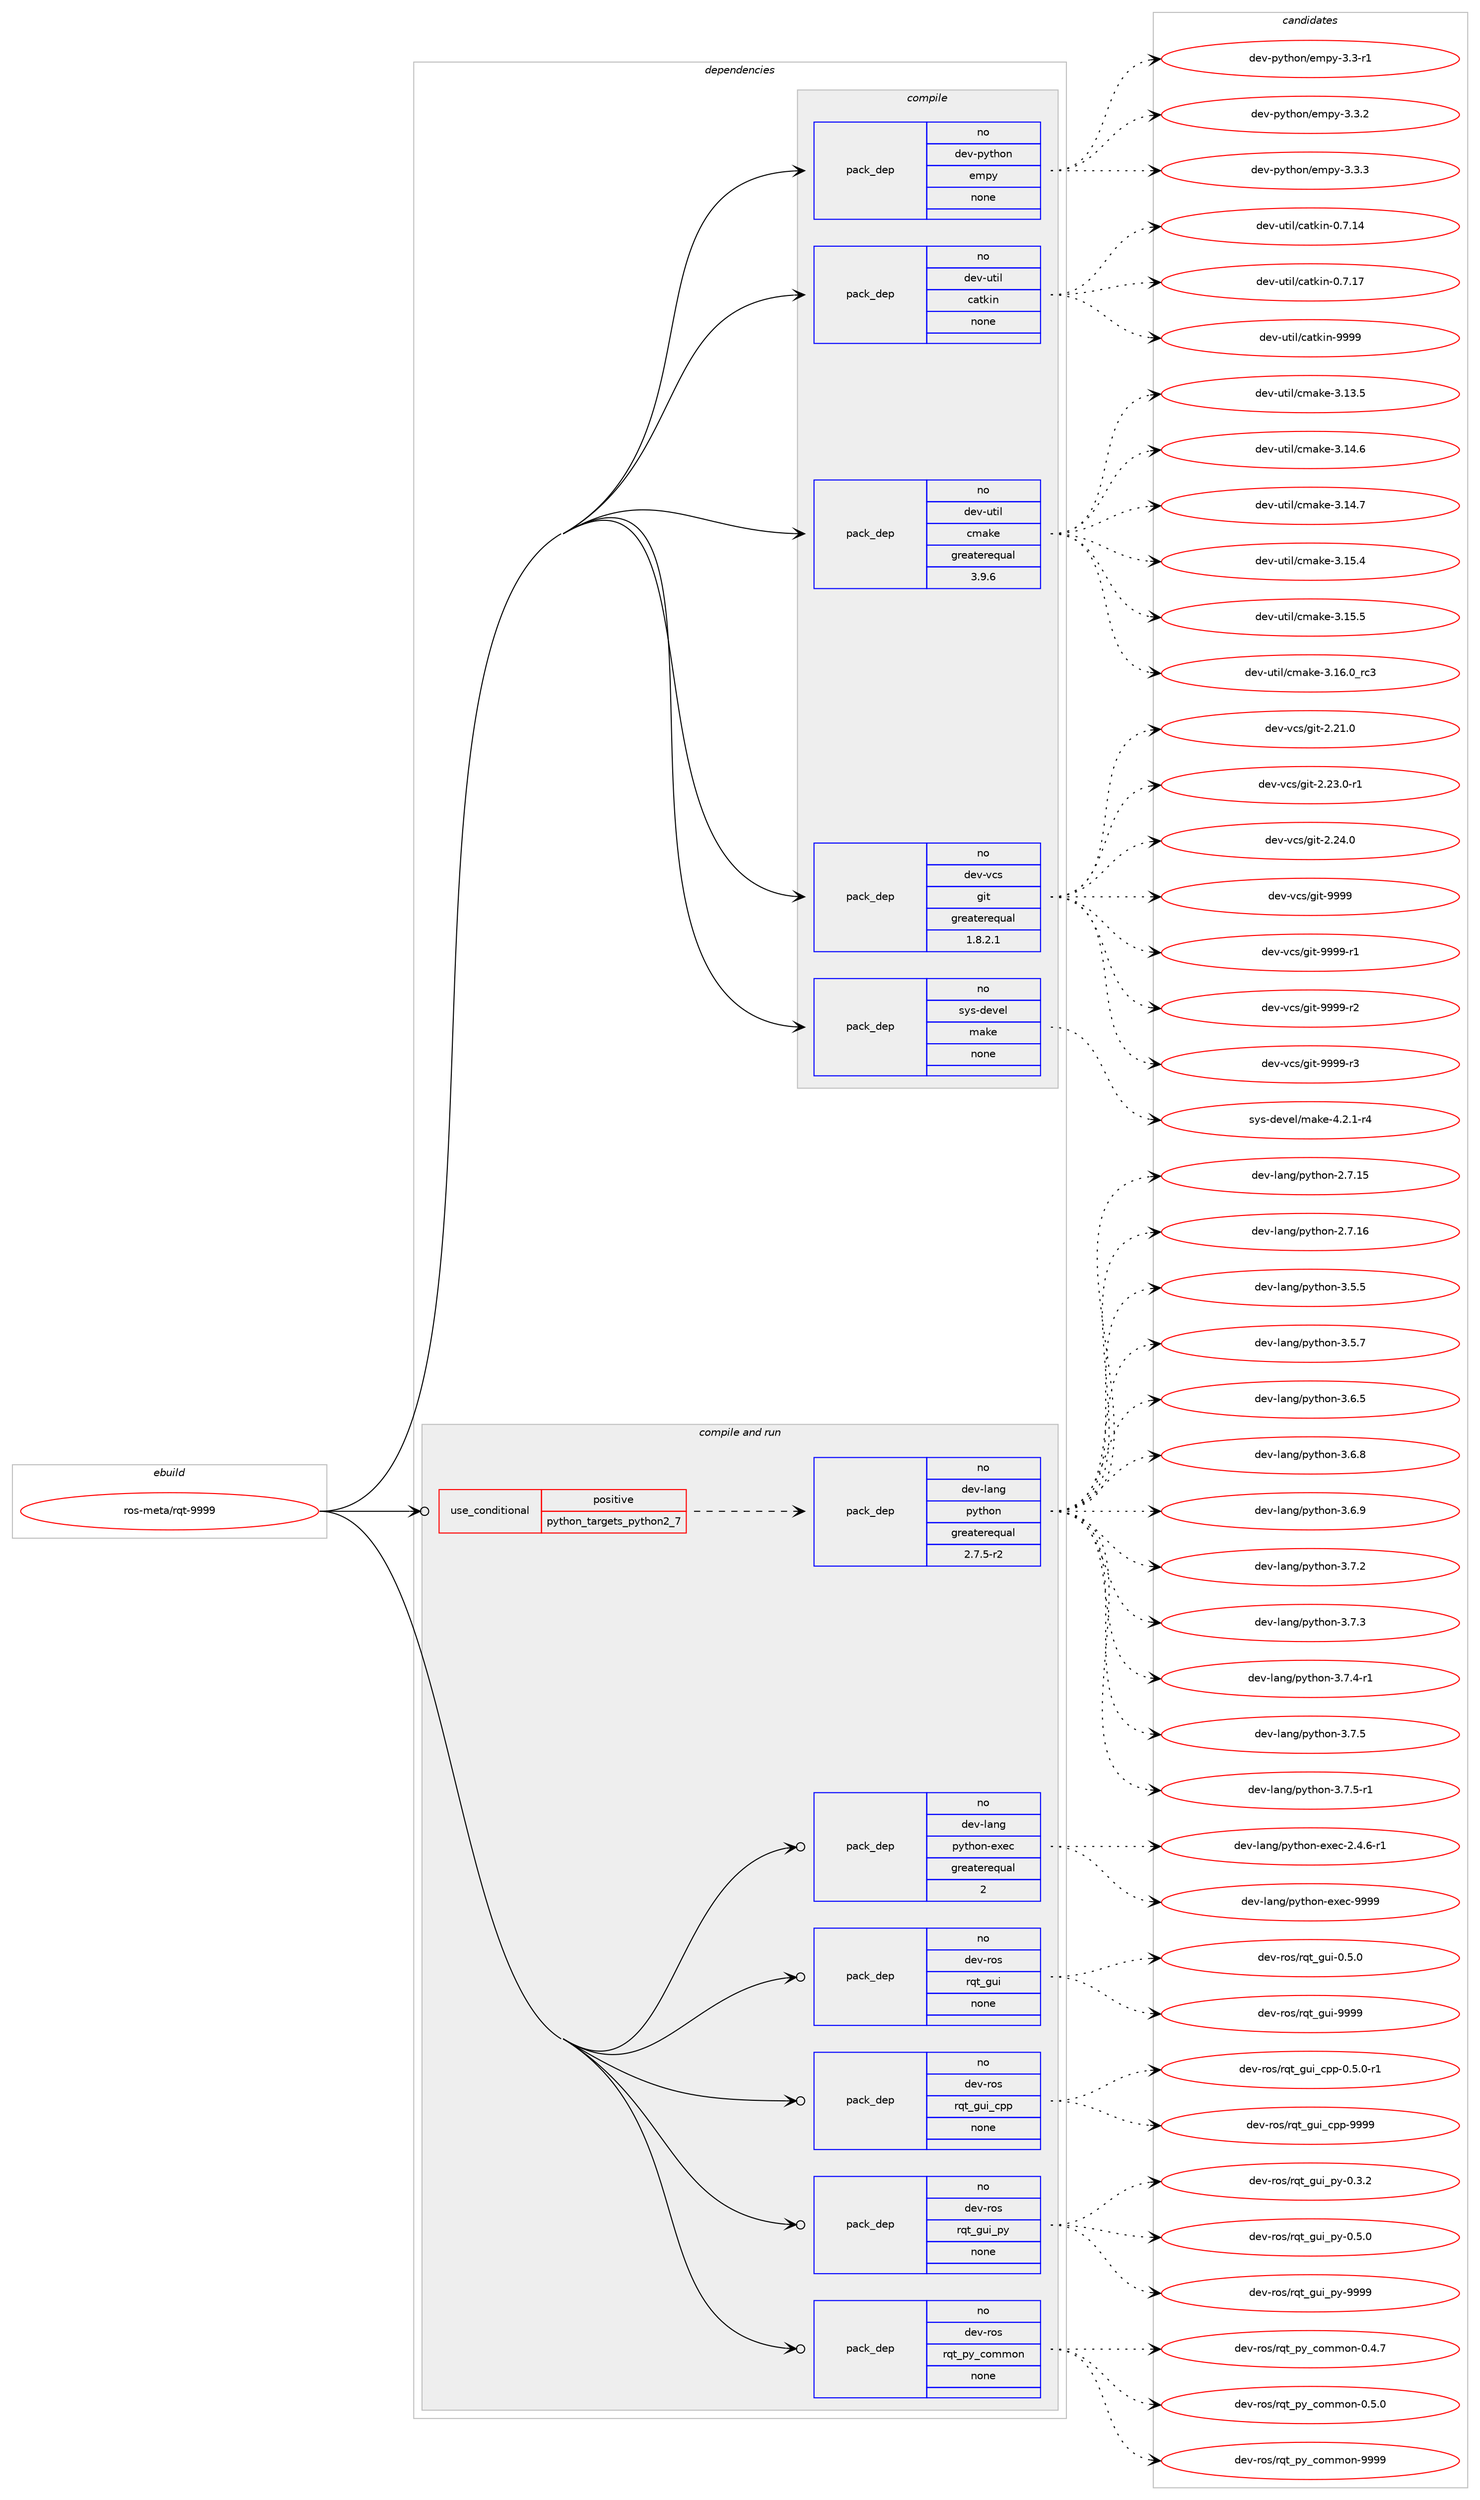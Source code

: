digraph prolog {

# *************
# Graph options
# *************

newrank=true;
concentrate=true;
compound=true;
graph [rankdir=LR,fontname=Helvetica,fontsize=10,ranksep=1.5];#, ranksep=2.5, nodesep=0.2];
edge  [arrowhead=vee];
node  [fontname=Helvetica,fontsize=10];

# **********
# The ebuild
# **********

subgraph cluster_leftcol {
color=gray;
rank=same;
label=<<i>ebuild</i>>;
id [label="ros-meta/rqt-9999", color=red, width=4, href="../ros-meta/rqt-9999.svg"];
}

# ****************
# The dependencies
# ****************

subgraph cluster_midcol {
color=gray;
label=<<i>dependencies</i>>;
subgraph cluster_compile {
fillcolor="#eeeeee";
style=filled;
label=<<i>compile</i>>;
subgraph pack627110 {
dependency848533 [label=<<TABLE BORDER="0" CELLBORDER="1" CELLSPACING="0" CELLPADDING="4" WIDTH="220"><TR><TD ROWSPAN="6" CELLPADDING="30">pack_dep</TD></TR><TR><TD WIDTH="110">no</TD></TR><TR><TD>dev-python</TD></TR><TR><TD>empy</TD></TR><TR><TD>none</TD></TR><TR><TD></TD></TR></TABLE>>, shape=none, color=blue];
}
id:e -> dependency848533:w [weight=20,style="solid",arrowhead="vee"];
subgraph pack627111 {
dependency848534 [label=<<TABLE BORDER="0" CELLBORDER="1" CELLSPACING="0" CELLPADDING="4" WIDTH="220"><TR><TD ROWSPAN="6" CELLPADDING="30">pack_dep</TD></TR><TR><TD WIDTH="110">no</TD></TR><TR><TD>dev-util</TD></TR><TR><TD>catkin</TD></TR><TR><TD>none</TD></TR><TR><TD></TD></TR></TABLE>>, shape=none, color=blue];
}
id:e -> dependency848534:w [weight=20,style="solid",arrowhead="vee"];
subgraph pack627112 {
dependency848535 [label=<<TABLE BORDER="0" CELLBORDER="1" CELLSPACING="0" CELLPADDING="4" WIDTH="220"><TR><TD ROWSPAN="6" CELLPADDING="30">pack_dep</TD></TR><TR><TD WIDTH="110">no</TD></TR><TR><TD>dev-util</TD></TR><TR><TD>cmake</TD></TR><TR><TD>greaterequal</TD></TR><TR><TD>3.9.6</TD></TR></TABLE>>, shape=none, color=blue];
}
id:e -> dependency848535:w [weight=20,style="solid",arrowhead="vee"];
subgraph pack627113 {
dependency848536 [label=<<TABLE BORDER="0" CELLBORDER="1" CELLSPACING="0" CELLPADDING="4" WIDTH="220"><TR><TD ROWSPAN="6" CELLPADDING="30">pack_dep</TD></TR><TR><TD WIDTH="110">no</TD></TR><TR><TD>dev-vcs</TD></TR><TR><TD>git</TD></TR><TR><TD>greaterequal</TD></TR><TR><TD>1.8.2.1</TD></TR></TABLE>>, shape=none, color=blue];
}
id:e -> dependency848536:w [weight=20,style="solid",arrowhead="vee"];
subgraph pack627114 {
dependency848537 [label=<<TABLE BORDER="0" CELLBORDER="1" CELLSPACING="0" CELLPADDING="4" WIDTH="220"><TR><TD ROWSPAN="6" CELLPADDING="30">pack_dep</TD></TR><TR><TD WIDTH="110">no</TD></TR><TR><TD>sys-devel</TD></TR><TR><TD>make</TD></TR><TR><TD>none</TD></TR><TR><TD></TD></TR></TABLE>>, shape=none, color=blue];
}
id:e -> dependency848537:w [weight=20,style="solid",arrowhead="vee"];
}
subgraph cluster_compileandrun {
fillcolor="#eeeeee";
style=filled;
label=<<i>compile and run</i>>;
subgraph cond206489 {
dependency848538 [label=<<TABLE BORDER="0" CELLBORDER="1" CELLSPACING="0" CELLPADDING="4"><TR><TD ROWSPAN="3" CELLPADDING="10">use_conditional</TD></TR><TR><TD>positive</TD></TR><TR><TD>python_targets_python2_7</TD></TR></TABLE>>, shape=none, color=red];
subgraph pack627115 {
dependency848539 [label=<<TABLE BORDER="0" CELLBORDER="1" CELLSPACING="0" CELLPADDING="4" WIDTH="220"><TR><TD ROWSPAN="6" CELLPADDING="30">pack_dep</TD></TR><TR><TD WIDTH="110">no</TD></TR><TR><TD>dev-lang</TD></TR><TR><TD>python</TD></TR><TR><TD>greaterequal</TD></TR><TR><TD>2.7.5-r2</TD></TR></TABLE>>, shape=none, color=blue];
}
dependency848538:e -> dependency848539:w [weight=20,style="dashed",arrowhead="vee"];
}
id:e -> dependency848538:w [weight=20,style="solid",arrowhead="odotvee"];
subgraph pack627116 {
dependency848540 [label=<<TABLE BORDER="0" CELLBORDER="1" CELLSPACING="0" CELLPADDING="4" WIDTH="220"><TR><TD ROWSPAN="6" CELLPADDING="30">pack_dep</TD></TR><TR><TD WIDTH="110">no</TD></TR><TR><TD>dev-lang</TD></TR><TR><TD>python-exec</TD></TR><TR><TD>greaterequal</TD></TR><TR><TD>2</TD></TR></TABLE>>, shape=none, color=blue];
}
id:e -> dependency848540:w [weight=20,style="solid",arrowhead="odotvee"];
subgraph pack627117 {
dependency848541 [label=<<TABLE BORDER="0" CELLBORDER="1" CELLSPACING="0" CELLPADDING="4" WIDTH="220"><TR><TD ROWSPAN="6" CELLPADDING="30">pack_dep</TD></TR><TR><TD WIDTH="110">no</TD></TR><TR><TD>dev-ros</TD></TR><TR><TD>rqt_gui</TD></TR><TR><TD>none</TD></TR><TR><TD></TD></TR></TABLE>>, shape=none, color=blue];
}
id:e -> dependency848541:w [weight=20,style="solid",arrowhead="odotvee"];
subgraph pack627118 {
dependency848542 [label=<<TABLE BORDER="0" CELLBORDER="1" CELLSPACING="0" CELLPADDING="4" WIDTH="220"><TR><TD ROWSPAN="6" CELLPADDING="30">pack_dep</TD></TR><TR><TD WIDTH="110">no</TD></TR><TR><TD>dev-ros</TD></TR><TR><TD>rqt_gui_cpp</TD></TR><TR><TD>none</TD></TR><TR><TD></TD></TR></TABLE>>, shape=none, color=blue];
}
id:e -> dependency848542:w [weight=20,style="solid",arrowhead="odotvee"];
subgraph pack627119 {
dependency848543 [label=<<TABLE BORDER="0" CELLBORDER="1" CELLSPACING="0" CELLPADDING="4" WIDTH="220"><TR><TD ROWSPAN="6" CELLPADDING="30">pack_dep</TD></TR><TR><TD WIDTH="110">no</TD></TR><TR><TD>dev-ros</TD></TR><TR><TD>rqt_gui_py</TD></TR><TR><TD>none</TD></TR><TR><TD></TD></TR></TABLE>>, shape=none, color=blue];
}
id:e -> dependency848543:w [weight=20,style="solid",arrowhead="odotvee"];
subgraph pack627120 {
dependency848544 [label=<<TABLE BORDER="0" CELLBORDER="1" CELLSPACING="0" CELLPADDING="4" WIDTH="220"><TR><TD ROWSPAN="6" CELLPADDING="30">pack_dep</TD></TR><TR><TD WIDTH="110">no</TD></TR><TR><TD>dev-ros</TD></TR><TR><TD>rqt_py_common</TD></TR><TR><TD>none</TD></TR><TR><TD></TD></TR></TABLE>>, shape=none, color=blue];
}
id:e -> dependency848544:w [weight=20,style="solid",arrowhead="odotvee"];
}
subgraph cluster_run {
fillcolor="#eeeeee";
style=filled;
label=<<i>run</i>>;
}
}

# **************
# The candidates
# **************

subgraph cluster_choices {
rank=same;
color=gray;
label=<<i>candidates</i>>;

subgraph choice627110 {
color=black;
nodesep=1;
choice1001011184511212111610411111047101109112121455146514511449 [label="dev-python/empy-3.3-r1", color=red, width=4,href="../dev-python/empy-3.3-r1.svg"];
choice1001011184511212111610411111047101109112121455146514650 [label="dev-python/empy-3.3.2", color=red, width=4,href="../dev-python/empy-3.3.2.svg"];
choice1001011184511212111610411111047101109112121455146514651 [label="dev-python/empy-3.3.3", color=red, width=4,href="../dev-python/empy-3.3.3.svg"];
dependency848533:e -> choice1001011184511212111610411111047101109112121455146514511449:w [style=dotted,weight="100"];
dependency848533:e -> choice1001011184511212111610411111047101109112121455146514650:w [style=dotted,weight="100"];
dependency848533:e -> choice1001011184511212111610411111047101109112121455146514651:w [style=dotted,weight="100"];
}
subgraph choice627111 {
color=black;
nodesep=1;
choice1001011184511711610510847999711610710511045484655464952 [label="dev-util/catkin-0.7.14", color=red, width=4,href="../dev-util/catkin-0.7.14.svg"];
choice1001011184511711610510847999711610710511045484655464955 [label="dev-util/catkin-0.7.17", color=red, width=4,href="../dev-util/catkin-0.7.17.svg"];
choice100101118451171161051084799971161071051104557575757 [label="dev-util/catkin-9999", color=red, width=4,href="../dev-util/catkin-9999.svg"];
dependency848534:e -> choice1001011184511711610510847999711610710511045484655464952:w [style=dotted,weight="100"];
dependency848534:e -> choice1001011184511711610510847999711610710511045484655464955:w [style=dotted,weight="100"];
dependency848534:e -> choice100101118451171161051084799971161071051104557575757:w [style=dotted,weight="100"];
}
subgraph choice627112 {
color=black;
nodesep=1;
choice1001011184511711610510847991099710710145514649514653 [label="dev-util/cmake-3.13.5", color=red, width=4,href="../dev-util/cmake-3.13.5.svg"];
choice1001011184511711610510847991099710710145514649524654 [label="dev-util/cmake-3.14.6", color=red, width=4,href="../dev-util/cmake-3.14.6.svg"];
choice1001011184511711610510847991099710710145514649524655 [label="dev-util/cmake-3.14.7", color=red, width=4,href="../dev-util/cmake-3.14.7.svg"];
choice1001011184511711610510847991099710710145514649534652 [label="dev-util/cmake-3.15.4", color=red, width=4,href="../dev-util/cmake-3.15.4.svg"];
choice1001011184511711610510847991099710710145514649534653 [label="dev-util/cmake-3.15.5", color=red, width=4,href="../dev-util/cmake-3.15.5.svg"];
choice1001011184511711610510847991099710710145514649544648951149951 [label="dev-util/cmake-3.16.0_rc3", color=red, width=4,href="../dev-util/cmake-3.16.0_rc3.svg"];
dependency848535:e -> choice1001011184511711610510847991099710710145514649514653:w [style=dotted,weight="100"];
dependency848535:e -> choice1001011184511711610510847991099710710145514649524654:w [style=dotted,weight="100"];
dependency848535:e -> choice1001011184511711610510847991099710710145514649524655:w [style=dotted,weight="100"];
dependency848535:e -> choice1001011184511711610510847991099710710145514649534652:w [style=dotted,weight="100"];
dependency848535:e -> choice1001011184511711610510847991099710710145514649534653:w [style=dotted,weight="100"];
dependency848535:e -> choice1001011184511711610510847991099710710145514649544648951149951:w [style=dotted,weight="100"];
}
subgraph choice627113 {
color=black;
nodesep=1;
choice10010111845118991154710310511645504650494648 [label="dev-vcs/git-2.21.0", color=red, width=4,href="../dev-vcs/git-2.21.0.svg"];
choice100101118451189911547103105116455046505146484511449 [label="dev-vcs/git-2.23.0-r1", color=red, width=4,href="../dev-vcs/git-2.23.0-r1.svg"];
choice10010111845118991154710310511645504650524648 [label="dev-vcs/git-2.24.0", color=red, width=4,href="../dev-vcs/git-2.24.0.svg"];
choice1001011184511899115471031051164557575757 [label="dev-vcs/git-9999", color=red, width=4,href="../dev-vcs/git-9999.svg"];
choice10010111845118991154710310511645575757574511449 [label="dev-vcs/git-9999-r1", color=red, width=4,href="../dev-vcs/git-9999-r1.svg"];
choice10010111845118991154710310511645575757574511450 [label="dev-vcs/git-9999-r2", color=red, width=4,href="../dev-vcs/git-9999-r2.svg"];
choice10010111845118991154710310511645575757574511451 [label="dev-vcs/git-9999-r3", color=red, width=4,href="../dev-vcs/git-9999-r3.svg"];
dependency848536:e -> choice10010111845118991154710310511645504650494648:w [style=dotted,weight="100"];
dependency848536:e -> choice100101118451189911547103105116455046505146484511449:w [style=dotted,weight="100"];
dependency848536:e -> choice10010111845118991154710310511645504650524648:w [style=dotted,weight="100"];
dependency848536:e -> choice1001011184511899115471031051164557575757:w [style=dotted,weight="100"];
dependency848536:e -> choice10010111845118991154710310511645575757574511449:w [style=dotted,weight="100"];
dependency848536:e -> choice10010111845118991154710310511645575757574511450:w [style=dotted,weight="100"];
dependency848536:e -> choice10010111845118991154710310511645575757574511451:w [style=dotted,weight="100"];
}
subgraph choice627114 {
color=black;
nodesep=1;
choice1151211154510010111810110847109971071014552465046494511452 [label="sys-devel/make-4.2.1-r4", color=red, width=4,href="../sys-devel/make-4.2.1-r4.svg"];
dependency848537:e -> choice1151211154510010111810110847109971071014552465046494511452:w [style=dotted,weight="100"];
}
subgraph choice627115 {
color=black;
nodesep=1;
choice10010111845108971101034711212111610411111045504655464953 [label="dev-lang/python-2.7.15", color=red, width=4,href="../dev-lang/python-2.7.15.svg"];
choice10010111845108971101034711212111610411111045504655464954 [label="dev-lang/python-2.7.16", color=red, width=4,href="../dev-lang/python-2.7.16.svg"];
choice100101118451089711010347112121116104111110455146534653 [label="dev-lang/python-3.5.5", color=red, width=4,href="../dev-lang/python-3.5.5.svg"];
choice100101118451089711010347112121116104111110455146534655 [label="dev-lang/python-3.5.7", color=red, width=4,href="../dev-lang/python-3.5.7.svg"];
choice100101118451089711010347112121116104111110455146544653 [label="dev-lang/python-3.6.5", color=red, width=4,href="../dev-lang/python-3.6.5.svg"];
choice100101118451089711010347112121116104111110455146544656 [label="dev-lang/python-3.6.8", color=red, width=4,href="../dev-lang/python-3.6.8.svg"];
choice100101118451089711010347112121116104111110455146544657 [label="dev-lang/python-3.6.9", color=red, width=4,href="../dev-lang/python-3.6.9.svg"];
choice100101118451089711010347112121116104111110455146554650 [label="dev-lang/python-3.7.2", color=red, width=4,href="../dev-lang/python-3.7.2.svg"];
choice100101118451089711010347112121116104111110455146554651 [label="dev-lang/python-3.7.3", color=red, width=4,href="../dev-lang/python-3.7.3.svg"];
choice1001011184510897110103471121211161041111104551465546524511449 [label="dev-lang/python-3.7.4-r1", color=red, width=4,href="../dev-lang/python-3.7.4-r1.svg"];
choice100101118451089711010347112121116104111110455146554653 [label="dev-lang/python-3.7.5", color=red, width=4,href="../dev-lang/python-3.7.5.svg"];
choice1001011184510897110103471121211161041111104551465546534511449 [label="dev-lang/python-3.7.5-r1", color=red, width=4,href="../dev-lang/python-3.7.5-r1.svg"];
dependency848539:e -> choice10010111845108971101034711212111610411111045504655464953:w [style=dotted,weight="100"];
dependency848539:e -> choice10010111845108971101034711212111610411111045504655464954:w [style=dotted,weight="100"];
dependency848539:e -> choice100101118451089711010347112121116104111110455146534653:w [style=dotted,weight="100"];
dependency848539:e -> choice100101118451089711010347112121116104111110455146534655:w [style=dotted,weight="100"];
dependency848539:e -> choice100101118451089711010347112121116104111110455146544653:w [style=dotted,weight="100"];
dependency848539:e -> choice100101118451089711010347112121116104111110455146544656:w [style=dotted,weight="100"];
dependency848539:e -> choice100101118451089711010347112121116104111110455146544657:w [style=dotted,weight="100"];
dependency848539:e -> choice100101118451089711010347112121116104111110455146554650:w [style=dotted,weight="100"];
dependency848539:e -> choice100101118451089711010347112121116104111110455146554651:w [style=dotted,weight="100"];
dependency848539:e -> choice1001011184510897110103471121211161041111104551465546524511449:w [style=dotted,weight="100"];
dependency848539:e -> choice100101118451089711010347112121116104111110455146554653:w [style=dotted,weight="100"];
dependency848539:e -> choice1001011184510897110103471121211161041111104551465546534511449:w [style=dotted,weight="100"];
}
subgraph choice627116 {
color=black;
nodesep=1;
choice10010111845108971101034711212111610411111045101120101994550465246544511449 [label="dev-lang/python-exec-2.4.6-r1", color=red, width=4,href="../dev-lang/python-exec-2.4.6-r1.svg"];
choice10010111845108971101034711212111610411111045101120101994557575757 [label="dev-lang/python-exec-9999", color=red, width=4,href="../dev-lang/python-exec-9999.svg"];
dependency848540:e -> choice10010111845108971101034711212111610411111045101120101994550465246544511449:w [style=dotted,weight="100"];
dependency848540:e -> choice10010111845108971101034711212111610411111045101120101994557575757:w [style=dotted,weight="100"];
}
subgraph choice627117 {
color=black;
nodesep=1;
choice100101118451141111154711411311695103117105454846534648 [label="dev-ros/rqt_gui-0.5.0", color=red, width=4,href="../dev-ros/rqt_gui-0.5.0.svg"];
choice1001011184511411111547114113116951031171054557575757 [label="dev-ros/rqt_gui-9999", color=red, width=4,href="../dev-ros/rqt_gui-9999.svg"];
dependency848541:e -> choice100101118451141111154711411311695103117105454846534648:w [style=dotted,weight="100"];
dependency848541:e -> choice1001011184511411111547114113116951031171054557575757:w [style=dotted,weight="100"];
}
subgraph choice627118 {
color=black;
nodesep=1;
choice10010111845114111115471141131169510311710595991121124548465346484511449 [label="dev-ros/rqt_gui_cpp-0.5.0-r1", color=red, width=4,href="../dev-ros/rqt_gui_cpp-0.5.0-r1.svg"];
choice10010111845114111115471141131169510311710595991121124557575757 [label="dev-ros/rqt_gui_cpp-9999", color=red, width=4,href="../dev-ros/rqt_gui_cpp-9999.svg"];
dependency848542:e -> choice10010111845114111115471141131169510311710595991121124548465346484511449:w [style=dotted,weight="100"];
dependency848542:e -> choice10010111845114111115471141131169510311710595991121124557575757:w [style=dotted,weight="100"];
}
subgraph choice627119 {
color=black;
nodesep=1;
choice10010111845114111115471141131169510311710595112121454846514650 [label="dev-ros/rqt_gui_py-0.3.2", color=red, width=4,href="../dev-ros/rqt_gui_py-0.3.2.svg"];
choice10010111845114111115471141131169510311710595112121454846534648 [label="dev-ros/rqt_gui_py-0.5.0", color=red, width=4,href="../dev-ros/rqt_gui_py-0.5.0.svg"];
choice100101118451141111154711411311695103117105951121214557575757 [label="dev-ros/rqt_gui_py-9999", color=red, width=4,href="../dev-ros/rqt_gui_py-9999.svg"];
dependency848543:e -> choice10010111845114111115471141131169510311710595112121454846514650:w [style=dotted,weight="100"];
dependency848543:e -> choice10010111845114111115471141131169510311710595112121454846534648:w [style=dotted,weight="100"];
dependency848543:e -> choice100101118451141111154711411311695103117105951121214557575757:w [style=dotted,weight="100"];
}
subgraph choice627120 {
color=black;
nodesep=1;
choice1001011184511411111547114113116951121219599111109109111110454846524655 [label="dev-ros/rqt_py_common-0.4.7", color=red, width=4,href="../dev-ros/rqt_py_common-0.4.7.svg"];
choice1001011184511411111547114113116951121219599111109109111110454846534648 [label="dev-ros/rqt_py_common-0.5.0", color=red, width=4,href="../dev-ros/rqt_py_common-0.5.0.svg"];
choice10010111845114111115471141131169511212195991111091091111104557575757 [label="dev-ros/rqt_py_common-9999", color=red, width=4,href="../dev-ros/rqt_py_common-9999.svg"];
dependency848544:e -> choice1001011184511411111547114113116951121219599111109109111110454846524655:w [style=dotted,weight="100"];
dependency848544:e -> choice1001011184511411111547114113116951121219599111109109111110454846534648:w [style=dotted,weight="100"];
dependency848544:e -> choice10010111845114111115471141131169511212195991111091091111104557575757:w [style=dotted,weight="100"];
}
}

}
